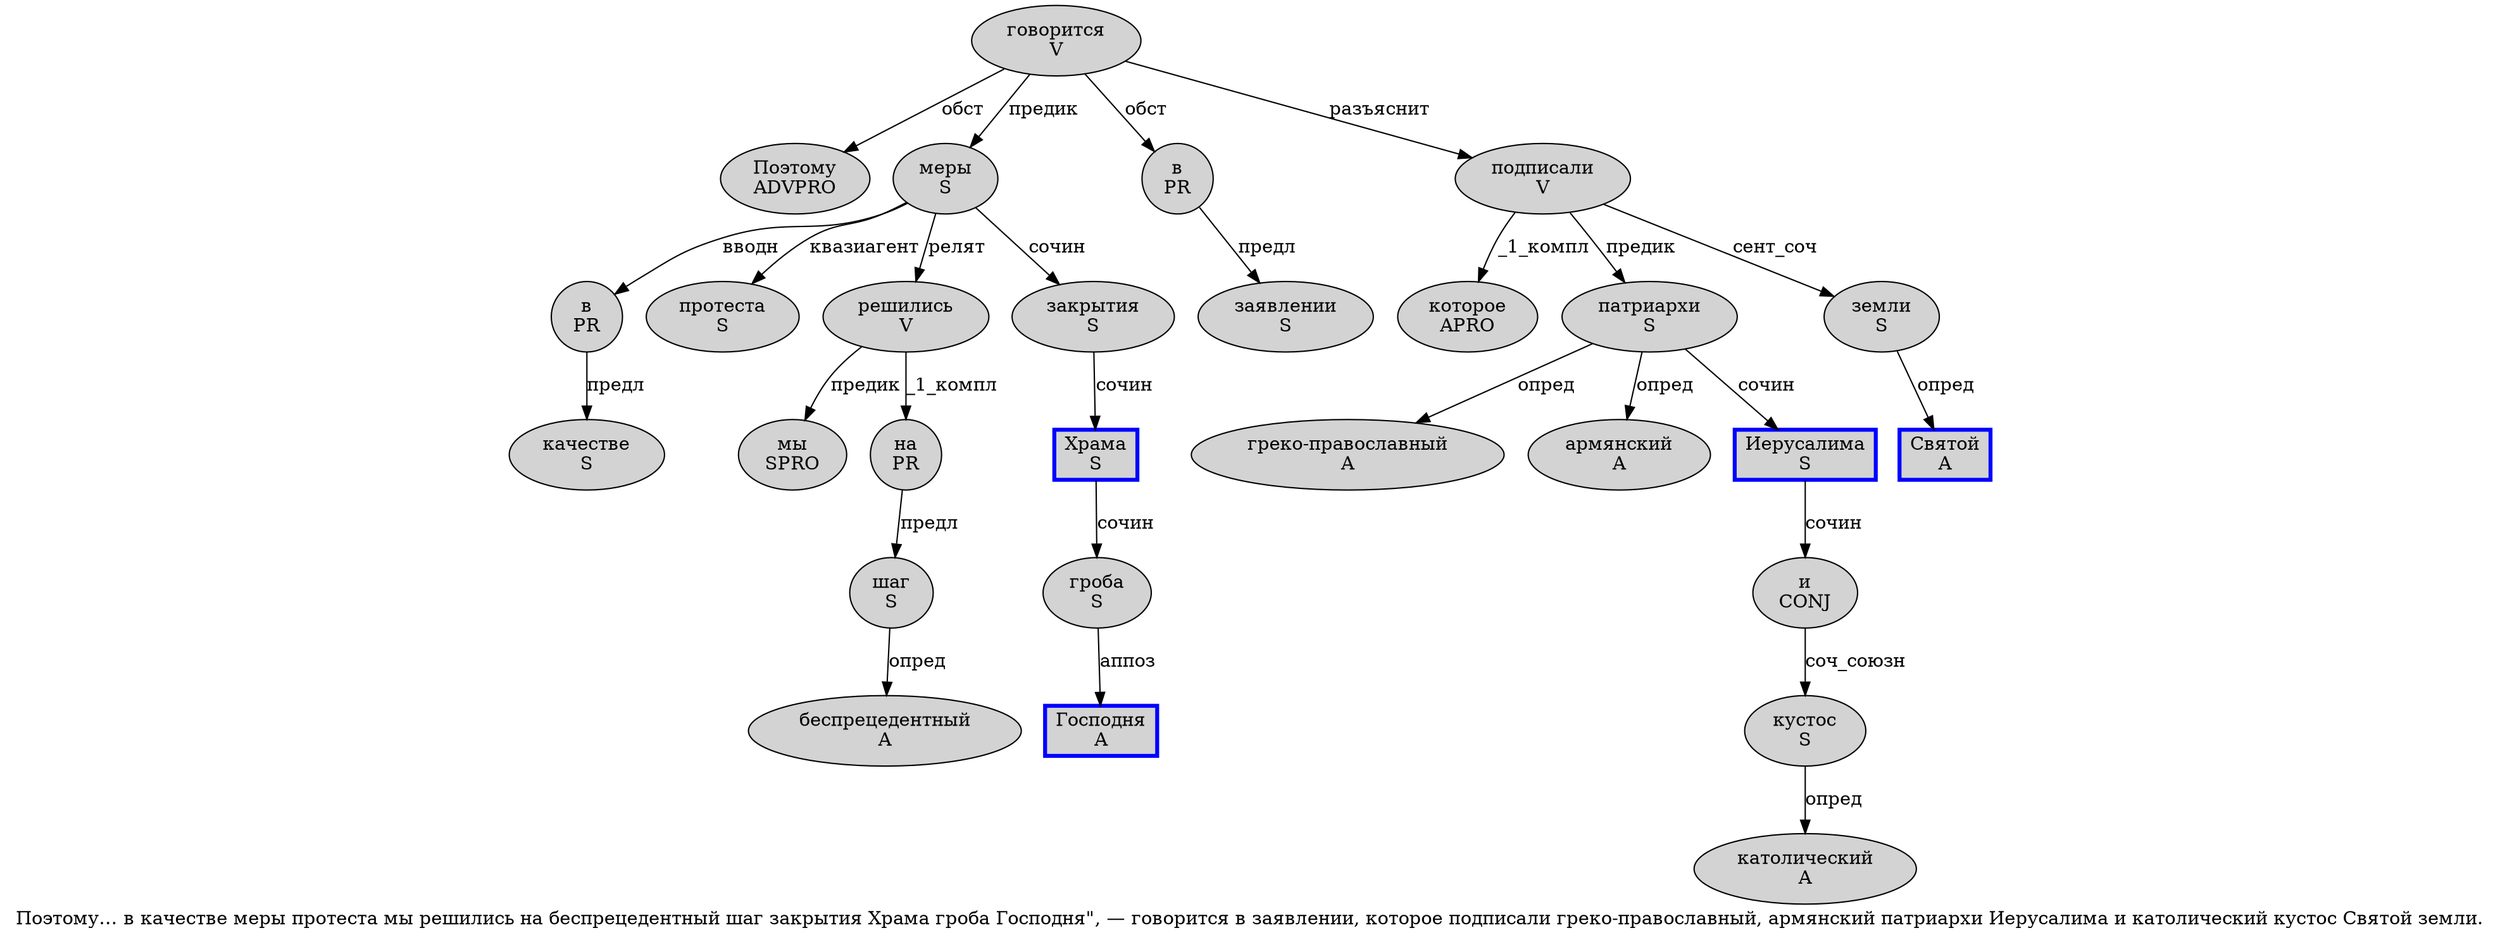 digraph SENTENCE_1456 {
	graph [label="Поэтому… в качестве меры протеста мы решились на беспрецедентный шаг закрытия Храма гроба Господня\", — говорится в заявлении, которое подписали греко-православный, армянский патриархи Иерусалима и католический кустос Святой земли."]
	node [style=filled]
		0 [label="Поэтому
ADVPRO" color="" fillcolor=lightgray penwidth=1 shape=ellipse]
		2 [label="в
PR" color="" fillcolor=lightgray penwidth=1 shape=ellipse]
		3 [label="качестве
S" color="" fillcolor=lightgray penwidth=1 shape=ellipse]
		4 [label="меры
S" color="" fillcolor=lightgray penwidth=1 shape=ellipse]
		5 [label="протеста
S" color="" fillcolor=lightgray penwidth=1 shape=ellipse]
		6 [label="мы
SPRO" color="" fillcolor=lightgray penwidth=1 shape=ellipse]
		7 [label="решились
V" color="" fillcolor=lightgray penwidth=1 shape=ellipse]
		8 [label="на
PR" color="" fillcolor=lightgray penwidth=1 shape=ellipse]
		9 [label="беспрецедентный
A" color="" fillcolor=lightgray penwidth=1 shape=ellipse]
		10 [label="шаг
S" color="" fillcolor=lightgray penwidth=1 shape=ellipse]
		11 [label="закрытия
S" color="" fillcolor=lightgray penwidth=1 shape=ellipse]
		12 [label="Храма
S" color=blue fillcolor=lightgray penwidth=3 shape=box]
		13 [label="гроба
S" color="" fillcolor=lightgray penwidth=1 shape=ellipse]
		14 [label="Господня
A" color=blue fillcolor=lightgray penwidth=3 shape=box]
		18 [label="говорится
V" color="" fillcolor=lightgray penwidth=1 shape=ellipse]
		19 [label="в
PR" color="" fillcolor=lightgray penwidth=1 shape=ellipse]
		20 [label="заявлении
S" color="" fillcolor=lightgray penwidth=1 shape=ellipse]
		22 [label="которое
APRO" color="" fillcolor=lightgray penwidth=1 shape=ellipse]
		23 [label="подписали
V" color="" fillcolor=lightgray penwidth=1 shape=ellipse]
		24 [label="греко-православный
A" color="" fillcolor=lightgray penwidth=1 shape=ellipse]
		26 [label="армянский
A" color="" fillcolor=lightgray penwidth=1 shape=ellipse]
		27 [label="патриархи
S" color="" fillcolor=lightgray penwidth=1 shape=ellipse]
		28 [label="Иерусалима
S" color=blue fillcolor=lightgray penwidth=3 shape=box]
		29 [label="и
CONJ" color="" fillcolor=lightgray penwidth=1 shape=ellipse]
		30 [label="католический
A" color="" fillcolor=lightgray penwidth=1 shape=ellipse]
		31 [label="кустос
S" color="" fillcolor=lightgray penwidth=1 shape=ellipse]
		32 [label="Святой
A" color=blue fillcolor=lightgray penwidth=3 shape=box]
		33 [label="земли
S" color="" fillcolor=lightgray penwidth=1 shape=ellipse]
			23 -> 22 [label="_1_компл"]
			23 -> 27 [label="предик"]
			23 -> 33 [label="сент_соч"]
			10 -> 9 [label="опред"]
			18 -> 0 [label="обст"]
			18 -> 4 [label="предик"]
			18 -> 19 [label="обст"]
			18 -> 23 [label="разъяснит"]
			7 -> 6 [label="предик"]
			7 -> 8 [label="_1_компл"]
			33 -> 32 [label="опред"]
			28 -> 29 [label="сочин"]
			13 -> 14 [label="аппоз"]
			11 -> 12 [label="сочин"]
			4 -> 2 [label="вводн"]
			4 -> 5 [label="квазиагент"]
			4 -> 7 [label="релят"]
			4 -> 11 [label="сочин"]
			19 -> 20 [label="предл"]
			29 -> 31 [label="соч_союзн"]
			12 -> 13 [label="сочин"]
			31 -> 30 [label="опред"]
			27 -> 24 [label="опред"]
			27 -> 26 [label="опред"]
			27 -> 28 [label="сочин"]
			2 -> 3 [label="предл"]
			8 -> 10 [label="предл"]
}